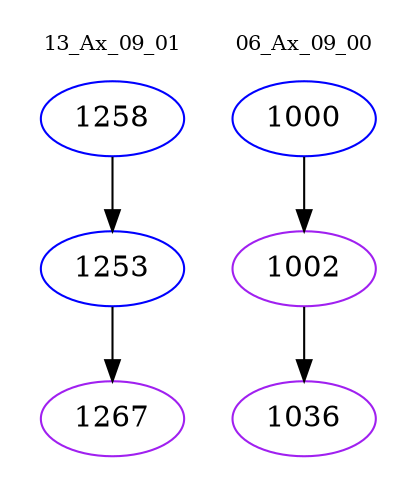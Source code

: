 digraph{
subgraph cluster_0 {
color = white
label = "13_Ax_09_01";
fontsize=10;
T0_1258 [label="1258", color="blue"]
T0_1258 -> T0_1253 [color="black"]
T0_1253 [label="1253", color="blue"]
T0_1253 -> T0_1267 [color="black"]
T0_1267 [label="1267", color="purple"]
}
subgraph cluster_1 {
color = white
label = "06_Ax_09_00";
fontsize=10;
T1_1000 [label="1000", color="blue"]
T1_1000 -> T1_1002 [color="black"]
T1_1002 [label="1002", color="purple"]
T1_1002 -> T1_1036 [color="black"]
T1_1036 [label="1036", color="purple"]
}
}
